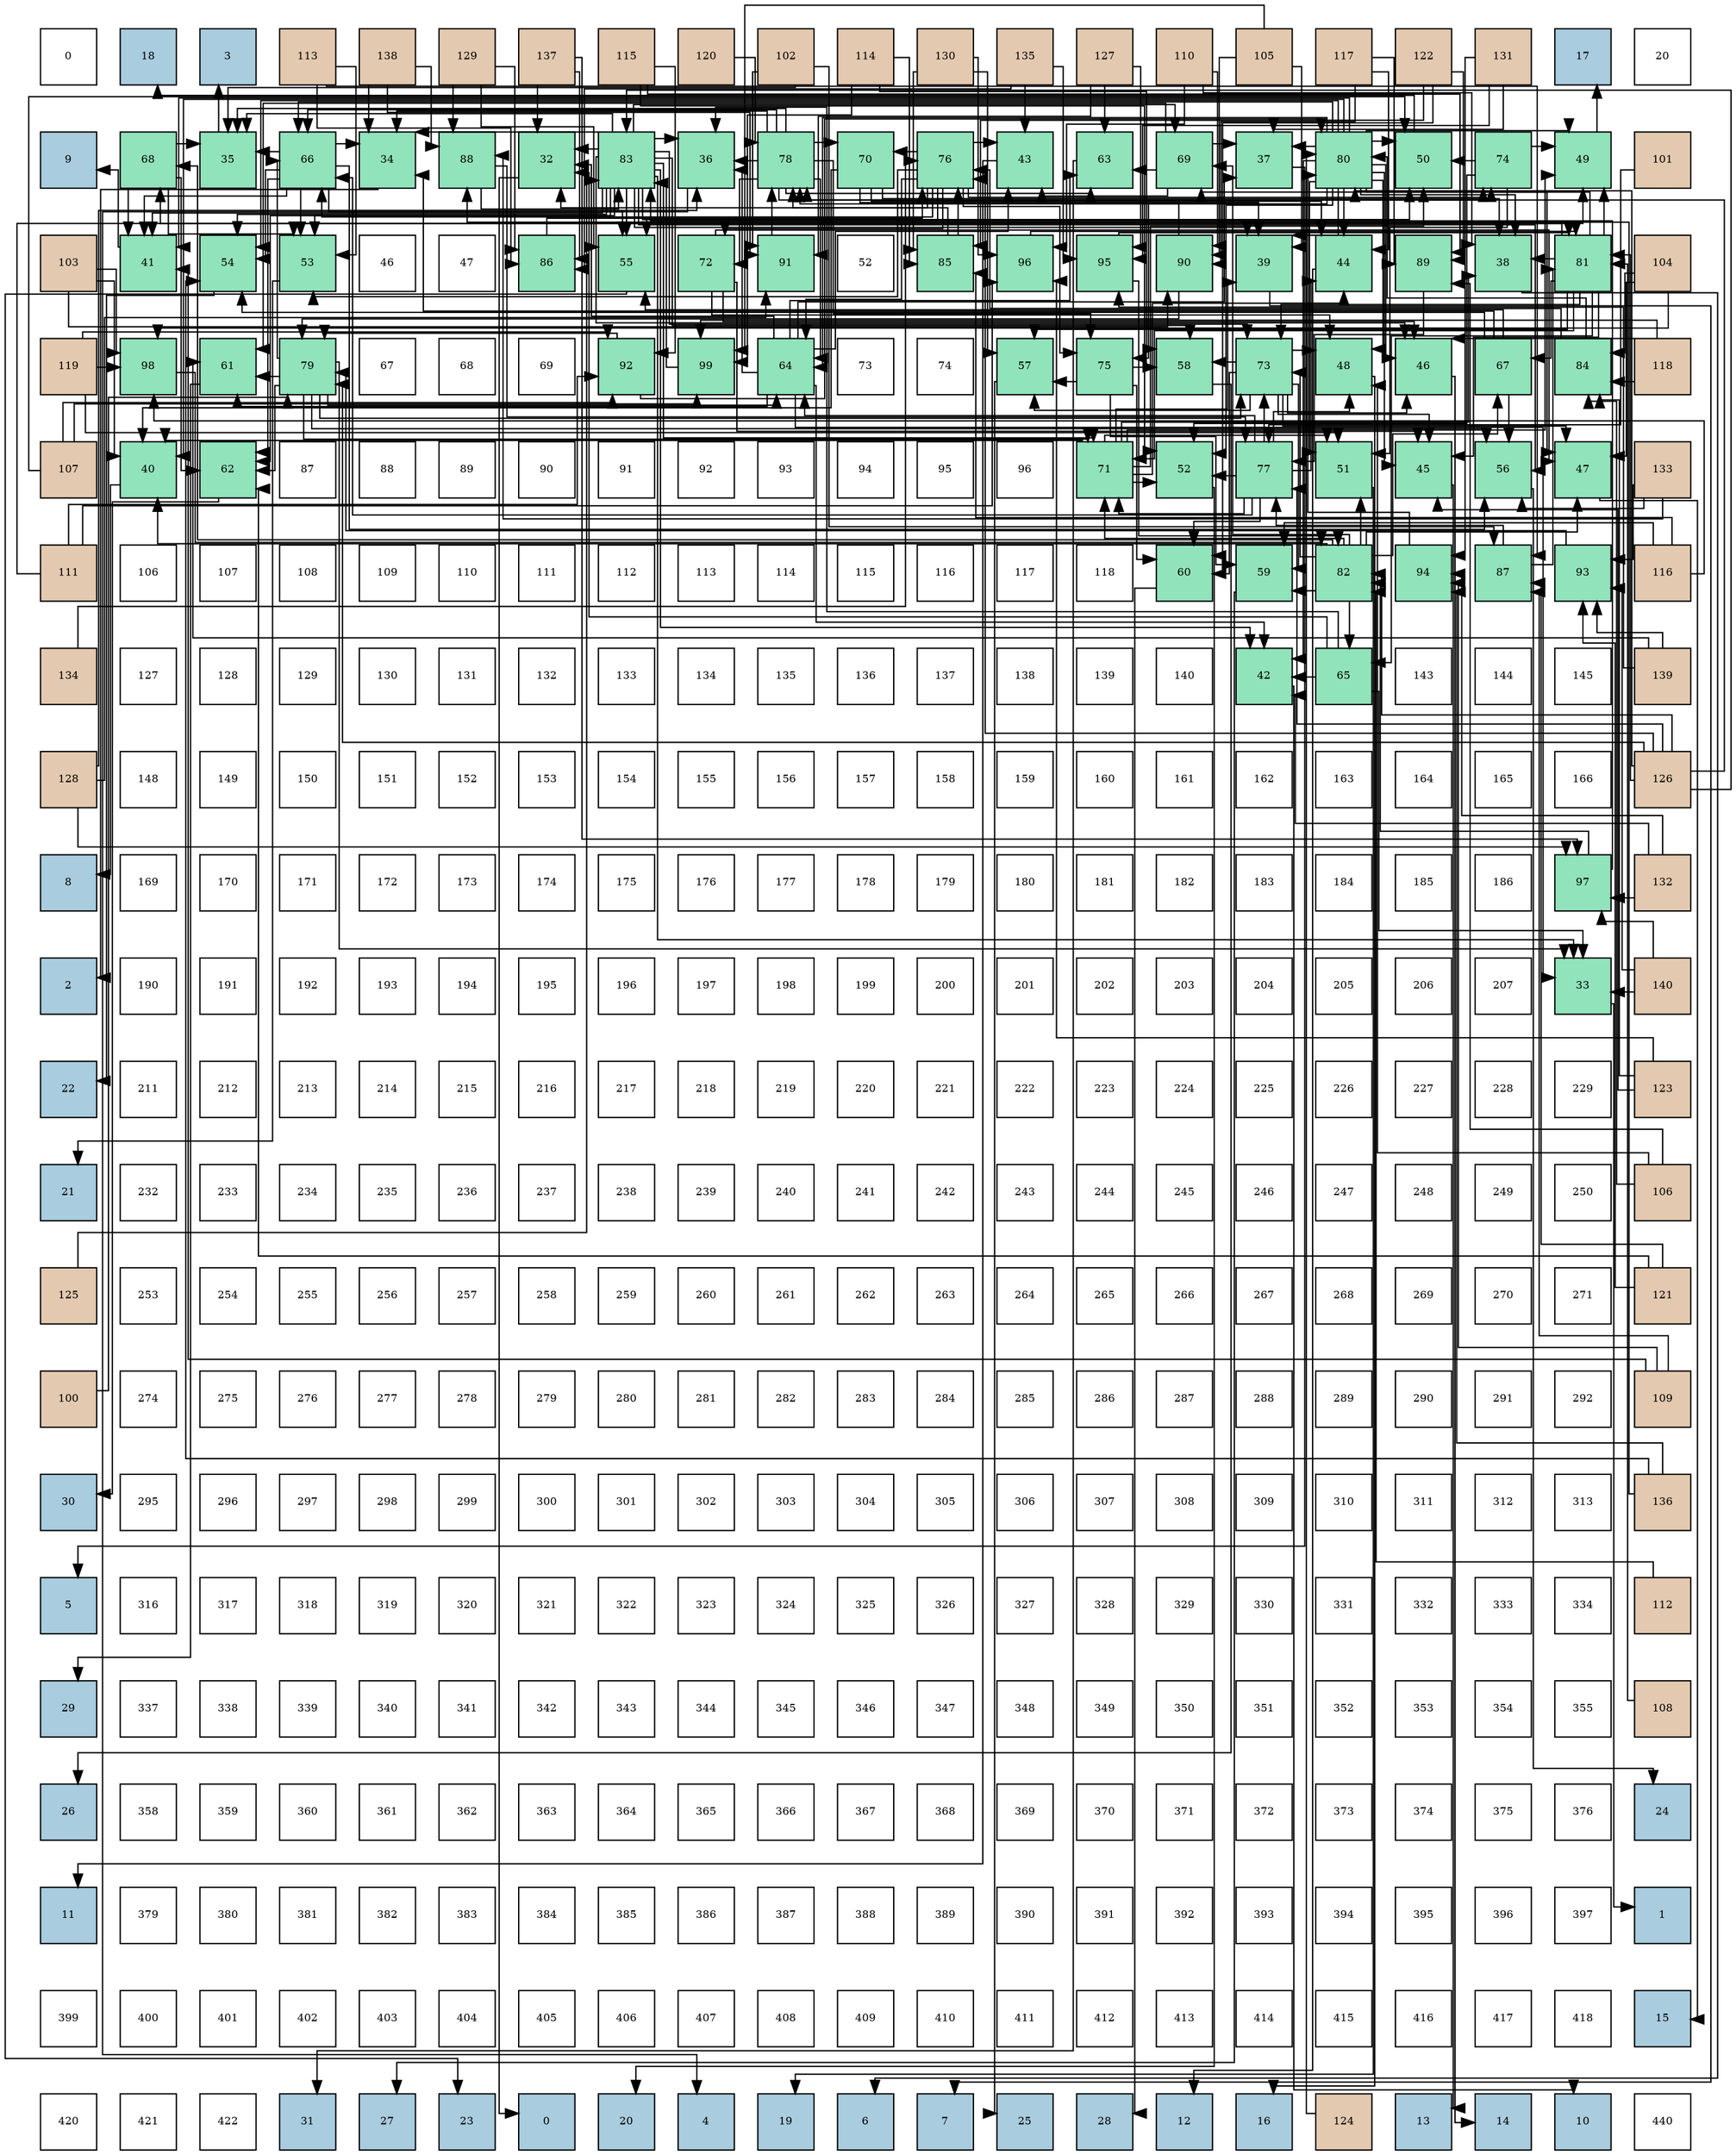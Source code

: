 digraph layout{
 rankdir=TB;
 splines=ortho;
 node [style=filled shape=square fixedsize=true width=0.6];
0[label="0", fontsize=8, fillcolor="#ffffff"];
1[label="18", fontsize=8, fillcolor="#a9ccde"];
2[label="3", fontsize=8, fillcolor="#a9ccde"];
3[label="113", fontsize=8, fillcolor="#e3c9af"];
4[label="138", fontsize=8, fillcolor="#e3c9af"];
5[label="129", fontsize=8, fillcolor="#e3c9af"];
6[label="137", fontsize=8, fillcolor="#e3c9af"];
7[label="115", fontsize=8, fillcolor="#e3c9af"];
8[label="120", fontsize=8, fillcolor="#e3c9af"];
9[label="102", fontsize=8, fillcolor="#e3c9af"];
10[label="114", fontsize=8, fillcolor="#e3c9af"];
11[label="130", fontsize=8, fillcolor="#e3c9af"];
12[label="135", fontsize=8, fillcolor="#e3c9af"];
13[label="127", fontsize=8, fillcolor="#e3c9af"];
14[label="110", fontsize=8, fillcolor="#e3c9af"];
15[label="105", fontsize=8, fillcolor="#e3c9af"];
16[label="117", fontsize=8, fillcolor="#e3c9af"];
17[label="122", fontsize=8, fillcolor="#e3c9af"];
18[label="131", fontsize=8, fillcolor="#e3c9af"];
19[label="17", fontsize=8, fillcolor="#a9ccde"];
20[label="20", fontsize=8, fillcolor="#ffffff"];
21[label="9", fontsize=8, fillcolor="#a9ccde"];
22[label="68", fontsize=8, fillcolor="#91e3bb"];
23[label="35", fontsize=8, fillcolor="#91e3bb"];
24[label="66", fontsize=8, fillcolor="#91e3bb"];
25[label="34", fontsize=8, fillcolor="#91e3bb"];
26[label="88", fontsize=8, fillcolor="#91e3bb"];
27[label="32", fontsize=8, fillcolor="#91e3bb"];
28[label="83", fontsize=8, fillcolor="#91e3bb"];
29[label="36", fontsize=8, fillcolor="#91e3bb"];
30[label="78", fontsize=8, fillcolor="#91e3bb"];
31[label="70", fontsize=8, fillcolor="#91e3bb"];
32[label="76", fontsize=8, fillcolor="#91e3bb"];
33[label="43", fontsize=8, fillcolor="#91e3bb"];
34[label="63", fontsize=8, fillcolor="#91e3bb"];
35[label="69", fontsize=8, fillcolor="#91e3bb"];
36[label="37", fontsize=8, fillcolor="#91e3bb"];
37[label="80", fontsize=8, fillcolor="#91e3bb"];
38[label="50", fontsize=8, fillcolor="#91e3bb"];
39[label="74", fontsize=8, fillcolor="#91e3bb"];
40[label="49", fontsize=8, fillcolor="#91e3bb"];
41[label="101", fontsize=8, fillcolor="#e3c9af"];
42[label="103", fontsize=8, fillcolor="#e3c9af"];
43[label="41", fontsize=8, fillcolor="#91e3bb"];
44[label="54", fontsize=8, fillcolor="#91e3bb"];
45[label="53", fontsize=8, fillcolor="#91e3bb"];
46[label="46", fontsize=8, fillcolor="#ffffff"];
47[label="47", fontsize=8, fillcolor="#ffffff"];
48[label="86", fontsize=8, fillcolor="#91e3bb"];
49[label="55", fontsize=8, fillcolor="#91e3bb"];
50[label="72", fontsize=8, fillcolor="#91e3bb"];
51[label="91", fontsize=8, fillcolor="#91e3bb"];
52[label="52", fontsize=8, fillcolor="#ffffff"];
53[label="85", fontsize=8, fillcolor="#91e3bb"];
54[label="96", fontsize=8, fillcolor="#91e3bb"];
55[label="95", fontsize=8, fillcolor="#91e3bb"];
56[label="90", fontsize=8, fillcolor="#91e3bb"];
57[label="39", fontsize=8, fillcolor="#91e3bb"];
58[label="44", fontsize=8, fillcolor="#91e3bb"];
59[label="89", fontsize=8, fillcolor="#91e3bb"];
60[label="38", fontsize=8, fillcolor="#91e3bb"];
61[label="81", fontsize=8, fillcolor="#91e3bb"];
62[label="104", fontsize=8, fillcolor="#e3c9af"];
63[label="119", fontsize=8, fillcolor="#e3c9af"];
64[label="98", fontsize=8, fillcolor="#91e3bb"];
65[label="61", fontsize=8, fillcolor="#91e3bb"];
66[label="79", fontsize=8, fillcolor="#91e3bb"];
67[label="67", fontsize=8, fillcolor="#ffffff"];
68[label="68", fontsize=8, fillcolor="#ffffff"];
69[label="69", fontsize=8, fillcolor="#ffffff"];
70[label="92", fontsize=8, fillcolor="#91e3bb"];
71[label="99", fontsize=8, fillcolor="#91e3bb"];
72[label="64", fontsize=8, fillcolor="#91e3bb"];
73[label="73", fontsize=8, fillcolor="#ffffff"];
74[label="74", fontsize=8, fillcolor="#ffffff"];
75[label="57", fontsize=8, fillcolor="#91e3bb"];
76[label="75", fontsize=8, fillcolor="#91e3bb"];
77[label="58", fontsize=8, fillcolor="#91e3bb"];
78[label="73", fontsize=8, fillcolor="#91e3bb"];
79[label="48", fontsize=8, fillcolor="#91e3bb"];
80[label="46", fontsize=8, fillcolor="#91e3bb"];
81[label="67", fontsize=8, fillcolor="#91e3bb"];
82[label="84", fontsize=8, fillcolor="#91e3bb"];
83[label="118", fontsize=8, fillcolor="#e3c9af"];
84[label="107", fontsize=8, fillcolor="#e3c9af"];
85[label="40", fontsize=8, fillcolor="#91e3bb"];
86[label="62", fontsize=8, fillcolor="#91e3bb"];
87[label="87", fontsize=8, fillcolor="#ffffff"];
88[label="88", fontsize=8, fillcolor="#ffffff"];
89[label="89", fontsize=8, fillcolor="#ffffff"];
90[label="90", fontsize=8, fillcolor="#ffffff"];
91[label="91", fontsize=8, fillcolor="#ffffff"];
92[label="92", fontsize=8, fillcolor="#ffffff"];
93[label="93", fontsize=8, fillcolor="#ffffff"];
94[label="94", fontsize=8, fillcolor="#ffffff"];
95[label="95", fontsize=8, fillcolor="#ffffff"];
96[label="96", fontsize=8, fillcolor="#ffffff"];
97[label="71", fontsize=8, fillcolor="#91e3bb"];
98[label="52", fontsize=8, fillcolor="#91e3bb"];
99[label="77", fontsize=8, fillcolor="#91e3bb"];
100[label="51", fontsize=8, fillcolor="#91e3bb"];
101[label="45", fontsize=8, fillcolor="#91e3bb"];
102[label="56", fontsize=8, fillcolor="#91e3bb"];
103[label="47", fontsize=8, fillcolor="#91e3bb"];
104[label="133", fontsize=8, fillcolor="#e3c9af"];
105[label="111", fontsize=8, fillcolor="#e3c9af"];
106[label="106", fontsize=8, fillcolor="#ffffff"];
107[label="107", fontsize=8, fillcolor="#ffffff"];
108[label="108", fontsize=8, fillcolor="#ffffff"];
109[label="109", fontsize=8, fillcolor="#ffffff"];
110[label="110", fontsize=8, fillcolor="#ffffff"];
111[label="111", fontsize=8, fillcolor="#ffffff"];
112[label="112", fontsize=8, fillcolor="#ffffff"];
113[label="113", fontsize=8, fillcolor="#ffffff"];
114[label="114", fontsize=8, fillcolor="#ffffff"];
115[label="115", fontsize=8, fillcolor="#ffffff"];
116[label="116", fontsize=8, fillcolor="#ffffff"];
117[label="117", fontsize=8, fillcolor="#ffffff"];
118[label="118", fontsize=8, fillcolor="#ffffff"];
119[label="60", fontsize=8, fillcolor="#91e3bb"];
120[label="59", fontsize=8, fillcolor="#91e3bb"];
121[label="82", fontsize=8, fillcolor="#91e3bb"];
122[label="94", fontsize=8, fillcolor="#91e3bb"];
123[label="87", fontsize=8, fillcolor="#91e3bb"];
124[label="93", fontsize=8, fillcolor="#91e3bb"];
125[label="116", fontsize=8, fillcolor="#e3c9af"];
126[label="134", fontsize=8, fillcolor="#e3c9af"];
127[label="127", fontsize=8, fillcolor="#ffffff"];
128[label="128", fontsize=8, fillcolor="#ffffff"];
129[label="129", fontsize=8, fillcolor="#ffffff"];
130[label="130", fontsize=8, fillcolor="#ffffff"];
131[label="131", fontsize=8, fillcolor="#ffffff"];
132[label="132", fontsize=8, fillcolor="#ffffff"];
133[label="133", fontsize=8, fillcolor="#ffffff"];
134[label="134", fontsize=8, fillcolor="#ffffff"];
135[label="135", fontsize=8, fillcolor="#ffffff"];
136[label="136", fontsize=8, fillcolor="#ffffff"];
137[label="137", fontsize=8, fillcolor="#ffffff"];
138[label="138", fontsize=8, fillcolor="#ffffff"];
139[label="139", fontsize=8, fillcolor="#ffffff"];
140[label="140", fontsize=8, fillcolor="#ffffff"];
141[label="42", fontsize=8, fillcolor="#91e3bb"];
142[label="65", fontsize=8, fillcolor="#91e3bb"];
143[label="143", fontsize=8, fillcolor="#ffffff"];
144[label="144", fontsize=8, fillcolor="#ffffff"];
145[label="145", fontsize=8, fillcolor="#ffffff"];
146[label="139", fontsize=8, fillcolor="#e3c9af"];
147[label="128", fontsize=8, fillcolor="#e3c9af"];
148[label="148", fontsize=8, fillcolor="#ffffff"];
149[label="149", fontsize=8, fillcolor="#ffffff"];
150[label="150", fontsize=8, fillcolor="#ffffff"];
151[label="151", fontsize=8, fillcolor="#ffffff"];
152[label="152", fontsize=8, fillcolor="#ffffff"];
153[label="153", fontsize=8, fillcolor="#ffffff"];
154[label="154", fontsize=8, fillcolor="#ffffff"];
155[label="155", fontsize=8, fillcolor="#ffffff"];
156[label="156", fontsize=8, fillcolor="#ffffff"];
157[label="157", fontsize=8, fillcolor="#ffffff"];
158[label="158", fontsize=8, fillcolor="#ffffff"];
159[label="159", fontsize=8, fillcolor="#ffffff"];
160[label="160", fontsize=8, fillcolor="#ffffff"];
161[label="161", fontsize=8, fillcolor="#ffffff"];
162[label="162", fontsize=8, fillcolor="#ffffff"];
163[label="163", fontsize=8, fillcolor="#ffffff"];
164[label="164", fontsize=8, fillcolor="#ffffff"];
165[label="165", fontsize=8, fillcolor="#ffffff"];
166[label="166", fontsize=8, fillcolor="#ffffff"];
167[label="126", fontsize=8, fillcolor="#e3c9af"];
168[label="8", fontsize=8, fillcolor="#a9ccde"];
169[label="169", fontsize=8, fillcolor="#ffffff"];
170[label="170", fontsize=8, fillcolor="#ffffff"];
171[label="171", fontsize=8, fillcolor="#ffffff"];
172[label="172", fontsize=8, fillcolor="#ffffff"];
173[label="173", fontsize=8, fillcolor="#ffffff"];
174[label="174", fontsize=8, fillcolor="#ffffff"];
175[label="175", fontsize=8, fillcolor="#ffffff"];
176[label="176", fontsize=8, fillcolor="#ffffff"];
177[label="177", fontsize=8, fillcolor="#ffffff"];
178[label="178", fontsize=8, fillcolor="#ffffff"];
179[label="179", fontsize=8, fillcolor="#ffffff"];
180[label="180", fontsize=8, fillcolor="#ffffff"];
181[label="181", fontsize=8, fillcolor="#ffffff"];
182[label="182", fontsize=8, fillcolor="#ffffff"];
183[label="183", fontsize=8, fillcolor="#ffffff"];
184[label="184", fontsize=8, fillcolor="#ffffff"];
185[label="185", fontsize=8, fillcolor="#ffffff"];
186[label="186", fontsize=8, fillcolor="#ffffff"];
187[label="97", fontsize=8, fillcolor="#91e3bb"];
188[label="132", fontsize=8, fillcolor="#e3c9af"];
189[label="2", fontsize=8, fillcolor="#a9ccde"];
190[label="190", fontsize=8, fillcolor="#ffffff"];
191[label="191", fontsize=8, fillcolor="#ffffff"];
192[label="192", fontsize=8, fillcolor="#ffffff"];
193[label="193", fontsize=8, fillcolor="#ffffff"];
194[label="194", fontsize=8, fillcolor="#ffffff"];
195[label="195", fontsize=8, fillcolor="#ffffff"];
196[label="196", fontsize=8, fillcolor="#ffffff"];
197[label="197", fontsize=8, fillcolor="#ffffff"];
198[label="198", fontsize=8, fillcolor="#ffffff"];
199[label="199", fontsize=8, fillcolor="#ffffff"];
200[label="200", fontsize=8, fillcolor="#ffffff"];
201[label="201", fontsize=8, fillcolor="#ffffff"];
202[label="202", fontsize=8, fillcolor="#ffffff"];
203[label="203", fontsize=8, fillcolor="#ffffff"];
204[label="204", fontsize=8, fillcolor="#ffffff"];
205[label="205", fontsize=8, fillcolor="#ffffff"];
206[label="206", fontsize=8, fillcolor="#ffffff"];
207[label="207", fontsize=8, fillcolor="#ffffff"];
208[label="33", fontsize=8, fillcolor="#91e3bb"];
209[label="140", fontsize=8, fillcolor="#e3c9af"];
210[label="22", fontsize=8, fillcolor="#a9ccde"];
211[label="211", fontsize=8, fillcolor="#ffffff"];
212[label="212", fontsize=8, fillcolor="#ffffff"];
213[label="213", fontsize=8, fillcolor="#ffffff"];
214[label="214", fontsize=8, fillcolor="#ffffff"];
215[label="215", fontsize=8, fillcolor="#ffffff"];
216[label="216", fontsize=8, fillcolor="#ffffff"];
217[label="217", fontsize=8, fillcolor="#ffffff"];
218[label="218", fontsize=8, fillcolor="#ffffff"];
219[label="219", fontsize=8, fillcolor="#ffffff"];
220[label="220", fontsize=8, fillcolor="#ffffff"];
221[label="221", fontsize=8, fillcolor="#ffffff"];
222[label="222", fontsize=8, fillcolor="#ffffff"];
223[label="223", fontsize=8, fillcolor="#ffffff"];
224[label="224", fontsize=8, fillcolor="#ffffff"];
225[label="225", fontsize=8, fillcolor="#ffffff"];
226[label="226", fontsize=8, fillcolor="#ffffff"];
227[label="227", fontsize=8, fillcolor="#ffffff"];
228[label="228", fontsize=8, fillcolor="#ffffff"];
229[label="229", fontsize=8, fillcolor="#ffffff"];
230[label="123", fontsize=8, fillcolor="#e3c9af"];
231[label="21", fontsize=8, fillcolor="#a9ccde"];
232[label="232", fontsize=8, fillcolor="#ffffff"];
233[label="233", fontsize=8, fillcolor="#ffffff"];
234[label="234", fontsize=8, fillcolor="#ffffff"];
235[label="235", fontsize=8, fillcolor="#ffffff"];
236[label="236", fontsize=8, fillcolor="#ffffff"];
237[label="237", fontsize=8, fillcolor="#ffffff"];
238[label="238", fontsize=8, fillcolor="#ffffff"];
239[label="239", fontsize=8, fillcolor="#ffffff"];
240[label="240", fontsize=8, fillcolor="#ffffff"];
241[label="241", fontsize=8, fillcolor="#ffffff"];
242[label="242", fontsize=8, fillcolor="#ffffff"];
243[label="243", fontsize=8, fillcolor="#ffffff"];
244[label="244", fontsize=8, fillcolor="#ffffff"];
245[label="245", fontsize=8, fillcolor="#ffffff"];
246[label="246", fontsize=8, fillcolor="#ffffff"];
247[label="247", fontsize=8, fillcolor="#ffffff"];
248[label="248", fontsize=8, fillcolor="#ffffff"];
249[label="249", fontsize=8, fillcolor="#ffffff"];
250[label="250", fontsize=8, fillcolor="#ffffff"];
251[label="106", fontsize=8, fillcolor="#e3c9af"];
252[label="125", fontsize=8, fillcolor="#e3c9af"];
253[label="253", fontsize=8, fillcolor="#ffffff"];
254[label="254", fontsize=8, fillcolor="#ffffff"];
255[label="255", fontsize=8, fillcolor="#ffffff"];
256[label="256", fontsize=8, fillcolor="#ffffff"];
257[label="257", fontsize=8, fillcolor="#ffffff"];
258[label="258", fontsize=8, fillcolor="#ffffff"];
259[label="259", fontsize=8, fillcolor="#ffffff"];
260[label="260", fontsize=8, fillcolor="#ffffff"];
261[label="261", fontsize=8, fillcolor="#ffffff"];
262[label="262", fontsize=8, fillcolor="#ffffff"];
263[label="263", fontsize=8, fillcolor="#ffffff"];
264[label="264", fontsize=8, fillcolor="#ffffff"];
265[label="265", fontsize=8, fillcolor="#ffffff"];
266[label="266", fontsize=8, fillcolor="#ffffff"];
267[label="267", fontsize=8, fillcolor="#ffffff"];
268[label="268", fontsize=8, fillcolor="#ffffff"];
269[label="269", fontsize=8, fillcolor="#ffffff"];
270[label="270", fontsize=8, fillcolor="#ffffff"];
271[label="271", fontsize=8, fillcolor="#ffffff"];
272[label="121", fontsize=8, fillcolor="#e3c9af"];
273[label="100", fontsize=8, fillcolor="#e3c9af"];
274[label="274", fontsize=8, fillcolor="#ffffff"];
275[label="275", fontsize=8, fillcolor="#ffffff"];
276[label="276", fontsize=8, fillcolor="#ffffff"];
277[label="277", fontsize=8, fillcolor="#ffffff"];
278[label="278", fontsize=8, fillcolor="#ffffff"];
279[label="279", fontsize=8, fillcolor="#ffffff"];
280[label="280", fontsize=8, fillcolor="#ffffff"];
281[label="281", fontsize=8, fillcolor="#ffffff"];
282[label="282", fontsize=8, fillcolor="#ffffff"];
283[label="283", fontsize=8, fillcolor="#ffffff"];
284[label="284", fontsize=8, fillcolor="#ffffff"];
285[label="285", fontsize=8, fillcolor="#ffffff"];
286[label="286", fontsize=8, fillcolor="#ffffff"];
287[label="287", fontsize=8, fillcolor="#ffffff"];
288[label="288", fontsize=8, fillcolor="#ffffff"];
289[label="289", fontsize=8, fillcolor="#ffffff"];
290[label="290", fontsize=8, fillcolor="#ffffff"];
291[label="291", fontsize=8, fillcolor="#ffffff"];
292[label="292", fontsize=8, fillcolor="#ffffff"];
293[label="109", fontsize=8, fillcolor="#e3c9af"];
294[label="30", fontsize=8, fillcolor="#a9ccde"];
295[label="295", fontsize=8, fillcolor="#ffffff"];
296[label="296", fontsize=8, fillcolor="#ffffff"];
297[label="297", fontsize=8, fillcolor="#ffffff"];
298[label="298", fontsize=8, fillcolor="#ffffff"];
299[label="299", fontsize=8, fillcolor="#ffffff"];
300[label="300", fontsize=8, fillcolor="#ffffff"];
301[label="301", fontsize=8, fillcolor="#ffffff"];
302[label="302", fontsize=8, fillcolor="#ffffff"];
303[label="303", fontsize=8, fillcolor="#ffffff"];
304[label="304", fontsize=8, fillcolor="#ffffff"];
305[label="305", fontsize=8, fillcolor="#ffffff"];
306[label="306", fontsize=8, fillcolor="#ffffff"];
307[label="307", fontsize=8, fillcolor="#ffffff"];
308[label="308", fontsize=8, fillcolor="#ffffff"];
309[label="309", fontsize=8, fillcolor="#ffffff"];
310[label="310", fontsize=8, fillcolor="#ffffff"];
311[label="311", fontsize=8, fillcolor="#ffffff"];
312[label="312", fontsize=8, fillcolor="#ffffff"];
313[label="313", fontsize=8, fillcolor="#ffffff"];
314[label="136", fontsize=8, fillcolor="#e3c9af"];
315[label="5", fontsize=8, fillcolor="#a9ccde"];
316[label="316", fontsize=8, fillcolor="#ffffff"];
317[label="317", fontsize=8, fillcolor="#ffffff"];
318[label="318", fontsize=8, fillcolor="#ffffff"];
319[label="319", fontsize=8, fillcolor="#ffffff"];
320[label="320", fontsize=8, fillcolor="#ffffff"];
321[label="321", fontsize=8, fillcolor="#ffffff"];
322[label="322", fontsize=8, fillcolor="#ffffff"];
323[label="323", fontsize=8, fillcolor="#ffffff"];
324[label="324", fontsize=8, fillcolor="#ffffff"];
325[label="325", fontsize=8, fillcolor="#ffffff"];
326[label="326", fontsize=8, fillcolor="#ffffff"];
327[label="327", fontsize=8, fillcolor="#ffffff"];
328[label="328", fontsize=8, fillcolor="#ffffff"];
329[label="329", fontsize=8, fillcolor="#ffffff"];
330[label="330", fontsize=8, fillcolor="#ffffff"];
331[label="331", fontsize=8, fillcolor="#ffffff"];
332[label="332", fontsize=8, fillcolor="#ffffff"];
333[label="333", fontsize=8, fillcolor="#ffffff"];
334[label="334", fontsize=8, fillcolor="#ffffff"];
335[label="112", fontsize=8, fillcolor="#e3c9af"];
336[label="29", fontsize=8, fillcolor="#a9ccde"];
337[label="337", fontsize=8, fillcolor="#ffffff"];
338[label="338", fontsize=8, fillcolor="#ffffff"];
339[label="339", fontsize=8, fillcolor="#ffffff"];
340[label="340", fontsize=8, fillcolor="#ffffff"];
341[label="341", fontsize=8, fillcolor="#ffffff"];
342[label="342", fontsize=8, fillcolor="#ffffff"];
343[label="343", fontsize=8, fillcolor="#ffffff"];
344[label="344", fontsize=8, fillcolor="#ffffff"];
345[label="345", fontsize=8, fillcolor="#ffffff"];
346[label="346", fontsize=8, fillcolor="#ffffff"];
347[label="347", fontsize=8, fillcolor="#ffffff"];
348[label="348", fontsize=8, fillcolor="#ffffff"];
349[label="349", fontsize=8, fillcolor="#ffffff"];
350[label="350", fontsize=8, fillcolor="#ffffff"];
351[label="351", fontsize=8, fillcolor="#ffffff"];
352[label="352", fontsize=8, fillcolor="#ffffff"];
353[label="353", fontsize=8, fillcolor="#ffffff"];
354[label="354", fontsize=8, fillcolor="#ffffff"];
355[label="355", fontsize=8, fillcolor="#ffffff"];
356[label="108", fontsize=8, fillcolor="#e3c9af"];
357[label="26", fontsize=8, fillcolor="#a9ccde"];
358[label="358", fontsize=8, fillcolor="#ffffff"];
359[label="359", fontsize=8, fillcolor="#ffffff"];
360[label="360", fontsize=8, fillcolor="#ffffff"];
361[label="361", fontsize=8, fillcolor="#ffffff"];
362[label="362", fontsize=8, fillcolor="#ffffff"];
363[label="363", fontsize=8, fillcolor="#ffffff"];
364[label="364", fontsize=8, fillcolor="#ffffff"];
365[label="365", fontsize=8, fillcolor="#ffffff"];
366[label="366", fontsize=8, fillcolor="#ffffff"];
367[label="367", fontsize=8, fillcolor="#ffffff"];
368[label="368", fontsize=8, fillcolor="#ffffff"];
369[label="369", fontsize=8, fillcolor="#ffffff"];
370[label="370", fontsize=8, fillcolor="#ffffff"];
371[label="371", fontsize=8, fillcolor="#ffffff"];
372[label="372", fontsize=8, fillcolor="#ffffff"];
373[label="373", fontsize=8, fillcolor="#ffffff"];
374[label="374", fontsize=8, fillcolor="#ffffff"];
375[label="375", fontsize=8, fillcolor="#ffffff"];
376[label="376", fontsize=8, fillcolor="#ffffff"];
377[label="24", fontsize=8, fillcolor="#a9ccde"];
378[label="11", fontsize=8, fillcolor="#a9ccde"];
379[label="379", fontsize=8, fillcolor="#ffffff"];
380[label="380", fontsize=8, fillcolor="#ffffff"];
381[label="381", fontsize=8, fillcolor="#ffffff"];
382[label="382", fontsize=8, fillcolor="#ffffff"];
383[label="383", fontsize=8, fillcolor="#ffffff"];
384[label="384", fontsize=8, fillcolor="#ffffff"];
385[label="385", fontsize=8, fillcolor="#ffffff"];
386[label="386", fontsize=8, fillcolor="#ffffff"];
387[label="387", fontsize=8, fillcolor="#ffffff"];
388[label="388", fontsize=8, fillcolor="#ffffff"];
389[label="389", fontsize=8, fillcolor="#ffffff"];
390[label="390", fontsize=8, fillcolor="#ffffff"];
391[label="391", fontsize=8, fillcolor="#ffffff"];
392[label="392", fontsize=8, fillcolor="#ffffff"];
393[label="393", fontsize=8, fillcolor="#ffffff"];
394[label="394", fontsize=8, fillcolor="#ffffff"];
395[label="395", fontsize=8, fillcolor="#ffffff"];
396[label="396", fontsize=8, fillcolor="#ffffff"];
397[label="397", fontsize=8, fillcolor="#ffffff"];
398[label="1", fontsize=8, fillcolor="#a9ccde"];
399[label="399", fontsize=8, fillcolor="#ffffff"];
400[label="400", fontsize=8, fillcolor="#ffffff"];
401[label="401", fontsize=8, fillcolor="#ffffff"];
402[label="402", fontsize=8, fillcolor="#ffffff"];
403[label="403", fontsize=8, fillcolor="#ffffff"];
404[label="404", fontsize=8, fillcolor="#ffffff"];
405[label="405", fontsize=8, fillcolor="#ffffff"];
406[label="406", fontsize=8, fillcolor="#ffffff"];
407[label="407", fontsize=8, fillcolor="#ffffff"];
408[label="408", fontsize=8, fillcolor="#ffffff"];
409[label="409", fontsize=8, fillcolor="#ffffff"];
410[label="410", fontsize=8, fillcolor="#ffffff"];
411[label="411", fontsize=8, fillcolor="#ffffff"];
412[label="412", fontsize=8, fillcolor="#ffffff"];
413[label="413", fontsize=8, fillcolor="#ffffff"];
414[label="414", fontsize=8, fillcolor="#ffffff"];
415[label="415", fontsize=8, fillcolor="#ffffff"];
416[label="416", fontsize=8, fillcolor="#ffffff"];
417[label="417", fontsize=8, fillcolor="#ffffff"];
418[label="418", fontsize=8, fillcolor="#ffffff"];
419[label="15", fontsize=8, fillcolor="#a9ccde"];
420[label="420", fontsize=8, fillcolor="#ffffff"];
421[label="421", fontsize=8, fillcolor="#ffffff"];
422[label="422", fontsize=8, fillcolor="#ffffff"];
423[label="31", fontsize=8, fillcolor="#a9ccde"];
424[label="27", fontsize=8, fillcolor="#a9ccde"];
425[label="23", fontsize=8, fillcolor="#a9ccde"];
426[label="0", fontsize=8, fillcolor="#a9ccde"];
427[label="20", fontsize=8, fillcolor="#a9ccde"];
428[label="4", fontsize=8, fillcolor="#a9ccde"];
429[label="19", fontsize=8, fillcolor="#a9ccde"];
430[label="6", fontsize=8, fillcolor="#a9ccde"];
431[label="7", fontsize=8, fillcolor="#a9ccde"];
432[label="25", fontsize=8, fillcolor="#a9ccde"];
433[label="28", fontsize=8, fillcolor="#a9ccde"];
434[label="12", fontsize=8, fillcolor="#a9ccde"];
435[label="16", fontsize=8, fillcolor="#a9ccde"];
436[label="124", fontsize=8, fillcolor="#e3c9af"];
437[label="13", fontsize=8, fillcolor="#a9ccde"];
438[label="14", fontsize=8, fillcolor="#a9ccde"];
439[label="10", fontsize=8, fillcolor="#a9ccde"];
440[label="440", fontsize=8, fillcolor="#ffffff"];
edge [constraint=false, style=vis];27 -> 426;
208 -> 398;
25 -> 189;
23 -> 2;
29 -> 428;
36 -> 315;
60 -> 430;
57 -> 431;
85 -> 168;
43 -> 21;
141 -> 439;
33 -> 378;
58 -> 434;
101 -> 437;
80 -> 438;
103 -> 419;
79 -> 435;
40 -> 19;
38 -> 1;
100 -> 429;
98 -> 427;
45 -> 231;
44 -> 210;
49 -> 425;
102 -> 377;
75 -> 432;
77 -> 357;
120 -> 424;
119 -> 433;
65 -> 336;
86 -> 294;
34 -> 423;
72 -> 27;
72 -> 208;
72 -> 29;
72 -> 36;
72 -> 141;
72 -> 33;
72 -> 65;
72 -> 34;
142 -> 27;
142 -> 208;
142 -> 29;
142 -> 141;
24 -> 25;
24 -> 23;
24 -> 43;
24 -> 45;
24 -> 44;
24 -> 49;
24 -> 102;
24 -> 86;
81 -> 25;
81 -> 44;
81 -> 49;
81 -> 102;
22 -> 23;
22 -> 43;
22 -> 45;
22 -> 86;
35 -> 36;
35 -> 33;
35 -> 65;
35 -> 34;
31 -> 60;
31 -> 57;
31 -> 85;
31 -> 58;
97 -> 60;
97 -> 57;
97 -> 85;
97 -> 58;
97 -> 40;
97 -> 38;
97 -> 100;
97 -> 98;
50 -> 101;
50 -> 80;
50 -> 103;
50 -> 79;
78 -> 101;
78 -> 80;
78 -> 103;
78 -> 79;
78 -> 75;
78 -> 77;
78 -> 120;
78 -> 119;
39 -> 40;
39 -> 38;
39 -> 100;
39 -> 98;
76 -> 75;
76 -> 77;
76 -> 120;
76 -> 119;
32 -> 27;
32 -> 33;
32 -> 45;
32 -> 49;
32 -> 72;
32 -> 24;
32 -> 31;
32 -> 50;
32 -> 39;
32 -> 76;
99 -> 58;
99 -> 79;
99 -> 98;
99 -> 119;
99 -> 72;
99 -> 24;
99 -> 97;
99 -> 78;
30 -> 25;
30 -> 23;
30 -> 29;
30 -> 34;
30 -> 72;
30 -> 24;
30 -> 31;
30 -> 50;
30 -> 39;
30 -> 76;
66 -> 208;
66 -> 102;
66 -> 65;
66 -> 86;
66 -> 72;
66 -> 24;
66 -> 97;
66 -> 78;
37 -> 36;
37 -> 60;
37 -> 57;
37 -> 85;
37 -> 43;
37 -> 141;
37 -> 58;
37 -> 101;
37 -> 80;
37 -> 103;
37 -> 79;
37 -> 40;
37 -> 38;
37 -> 100;
37 -> 98;
37 -> 44;
37 -> 72;
37 -> 24;
37 -> 76;
61 -> 60;
61 -> 101;
61 -> 40;
61 -> 75;
61 -> 142;
61 -> 81;
61 -> 22;
61 -> 35;
61 -> 97;
61 -> 78;
121 -> 85;
121 -> 103;
121 -> 100;
121 -> 120;
121 -> 142;
121 -> 81;
121 -> 22;
121 -> 35;
121 -> 97;
121 -> 78;
28 -> 27;
28 -> 208;
28 -> 25;
28 -> 23;
28 -> 29;
28 -> 57;
28 -> 43;
28 -> 141;
28 -> 80;
28 -> 38;
28 -> 45;
28 -> 44;
28 -> 49;
28 -> 102;
28 -> 77;
28 -> 86;
28 -> 35;
28 -> 97;
28 -> 78;
82 -> 32;
82 -> 37;
53 -> 32;
53 -> 30;
48 -> 32;
123 -> 99;
123 -> 61;
26 -> 99;
26 -> 28;
59 -> 99;
56 -> 30;
56 -> 66;
51 -> 30;
70 -> 66;
70 -> 37;
124 -> 66;
122 -> 37;
55 -> 61;
55 -> 121;
54 -> 61;
187 -> 121;
187 -> 28;
64 -> 121;
71 -> 28;
273 -> 66;
41 -> 99;
9 -> 23;
9 -> 123;
9 -> 51;
42 -> 85;
42 -> 56;
42 -> 64;
62 -> 103;
62 -> 82;
62 -> 64;
15 -> 57;
15 -> 56;
15 -> 71;
251 -> 79;
251 -> 82;
251 -> 59;
84 -> 38;
84 -> 70;
84 -> 71;
356 -> 61;
293 -> 43;
293 -> 123;
293 -> 122;
14 -> 60;
14 -> 56;
14 -> 54;
105 -> 40;
105 -> 70;
105 -> 54;
335 -> 121;
3 -> 45;
3 -> 48;
3 -> 123;
10 -> 77;
10 -> 53;
10 -> 71;
7 -> 98;
7 -> 59;
7 -> 70;
125 -> 120;
125 -> 53;
125 -> 64;
16 -> 58;
16 -> 59;
16 -> 56;
83 -> 80;
83 -> 82;
83 -> 71;
63 -> 100;
63 -> 70;
63 -> 64;
8 -> 30;
272 -> 86;
272 -> 123;
272 -> 124;
17 -> 119;
17 -> 53;
17 -> 59;
230 -> 101;
230 -> 82;
230 -> 54;
436 -> 37;
252 -> 28;
167 -> 32;
167 -> 99;
167 -> 30;
167 -> 66;
167 -> 37;
167 -> 61;
167 -> 121;
167 -> 28;
13 -> 34;
13 -> 51;
13 -> 55;
147 -> 29;
147 -> 51;
147 -> 187;
5 -> 49;
5 -> 48;
5 -> 26;
11 -> 75;
11 -> 53;
11 -> 54;
18 -> 36;
18 -> 122;
18 -> 55;
188 -> 141;
188 -> 122;
188 -> 187;
104 -> 102;
104 -> 26;
104 -> 124;
126 -> 32;
12 -> 33;
12 -> 48;
12 -> 55;
314 -> 44;
314 -> 26;
314 -> 122;
6 -> 27;
6 -> 48;
6 -> 187;
4 -> 25;
4 -> 26;
4 -> 51;
146 -> 65;
146 -> 124;
146 -> 55;
209 -> 208;
209 -> 124;
209 -> 187;
edge [constraint=true, style=invis];
0 -> 21 -> 42 -> 63 -> 84 -> 105 -> 126 -> 147 -> 168 -> 189 -> 210 -> 231 -> 252 -> 273 -> 294 -> 315 -> 336 -> 357 -> 378 -> 399 -> 420;
1 -> 22 -> 43 -> 64 -> 85 -> 106 -> 127 -> 148 -> 169 -> 190 -> 211 -> 232 -> 253 -> 274 -> 295 -> 316 -> 337 -> 358 -> 379 -> 400 -> 421;
2 -> 23 -> 44 -> 65 -> 86 -> 107 -> 128 -> 149 -> 170 -> 191 -> 212 -> 233 -> 254 -> 275 -> 296 -> 317 -> 338 -> 359 -> 380 -> 401 -> 422;
3 -> 24 -> 45 -> 66 -> 87 -> 108 -> 129 -> 150 -> 171 -> 192 -> 213 -> 234 -> 255 -> 276 -> 297 -> 318 -> 339 -> 360 -> 381 -> 402 -> 423;
4 -> 25 -> 46 -> 67 -> 88 -> 109 -> 130 -> 151 -> 172 -> 193 -> 214 -> 235 -> 256 -> 277 -> 298 -> 319 -> 340 -> 361 -> 382 -> 403 -> 424;
5 -> 26 -> 47 -> 68 -> 89 -> 110 -> 131 -> 152 -> 173 -> 194 -> 215 -> 236 -> 257 -> 278 -> 299 -> 320 -> 341 -> 362 -> 383 -> 404 -> 425;
6 -> 27 -> 48 -> 69 -> 90 -> 111 -> 132 -> 153 -> 174 -> 195 -> 216 -> 237 -> 258 -> 279 -> 300 -> 321 -> 342 -> 363 -> 384 -> 405 -> 426;
7 -> 28 -> 49 -> 70 -> 91 -> 112 -> 133 -> 154 -> 175 -> 196 -> 217 -> 238 -> 259 -> 280 -> 301 -> 322 -> 343 -> 364 -> 385 -> 406 -> 427;
8 -> 29 -> 50 -> 71 -> 92 -> 113 -> 134 -> 155 -> 176 -> 197 -> 218 -> 239 -> 260 -> 281 -> 302 -> 323 -> 344 -> 365 -> 386 -> 407 -> 428;
9 -> 30 -> 51 -> 72 -> 93 -> 114 -> 135 -> 156 -> 177 -> 198 -> 219 -> 240 -> 261 -> 282 -> 303 -> 324 -> 345 -> 366 -> 387 -> 408 -> 429;
10 -> 31 -> 52 -> 73 -> 94 -> 115 -> 136 -> 157 -> 178 -> 199 -> 220 -> 241 -> 262 -> 283 -> 304 -> 325 -> 346 -> 367 -> 388 -> 409 -> 430;
11 -> 32 -> 53 -> 74 -> 95 -> 116 -> 137 -> 158 -> 179 -> 200 -> 221 -> 242 -> 263 -> 284 -> 305 -> 326 -> 347 -> 368 -> 389 -> 410 -> 431;
12 -> 33 -> 54 -> 75 -> 96 -> 117 -> 138 -> 159 -> 180 -> 201 -> 222 -> 243 -> 264 -> 285 -> 306 -> 327 -> 348 -> 369 -> 390 -> 411 -> 432;
13 -> 34 -> 55 -> 76 -> 97 -> 118 -> 139 -> 160 -> 181 -> 202 -> 223 -> 244 -> 265 -> 286 -> 307 -> 328 -> 349 -> 370 -> 391 -> 412 -> 433;
14 -> 35 -> 56 -> 77 -> 98 -> 119 -> 140 -> 161 -> 182 -> 203 -> 224 -> 245 -> 266 -> 287 -> 308 -> 329 -> 350 -> 371 -> 392 -> 413 -> 434;
15 -> 36 -> 57 -> 78 -> 99 -> 120 -> 141 -> 162 -> 183 -> 204 -> 225 -> 246 -> 267 -> 288 -> 309 -> 330 -> 351 -> 372 -> 393 -> 414 -> 435;
16 -> 37 -> 58 -> 79 -> 100 -> 121 -> 142 -> 163 -> 184 -> 205 -> 226 -> 247 -> 268 -> 289 -> 310 -> 331 -> 352 -> 373 -> 394 -> 415 -> 436;
17 -> 38 -> 59 -> 80 -> 101 -> 122 -> 143 -> 164 -> 185 -> 206 -> 227 -> 248 -> 269 -> 290 -> 311 -> 332 -> 353 -> 374 -> 395 -> 416 -> 437;
18 -> 39 -> 60 -> 81 -> 102 -> 123 -> 144 -> 165 -> 186 -> 207 -> 228 -> 249 -> 270 -> 291 -> 312 -> 333 -> 354 -> 375 -> 396 -> 417 -> 438;
19 -> 40 -> 61 -> 82 -> 103 -> 124 -> 145 -> 166 -> 187 -> 208 -> 229 -> 250 -> 271 -> 292 -> 313 -> 334 -> 355 -> 376 -> 397 -> 418 -> 439;
20 -> 41 -> 62 -> 83 -> 104 -> 125 -> 146 -> 167 -> 188 -> 209 -> 230 -> 251 -> 272 -> 293 -> 314 -> 335 -> 356 -> 377 -> 398 -> 419 -> 440;
rank = same {0 -> 1 -> 2 -> 3 -> 4 -> 5 -> 6 -> 7 -> 8 -> 9 -> 10 -> 11 -> 12 -> 13 -> 14 -> 15 -> 16 -> 17 -> 18 -> 19 -> 20};
rank = same {21 -> 22 -> 23 -> 24 -> 25 -> 26 -> 27 -> 28 -> 29 -> 30 -> 31 -> 32 -> 33 -> 34 -> 35 -> 36 -> 37 -> 38 -> 39 -> 40 -> 41};
rank = same {42 -> 43 -> 44 -> 45 -> 46 -> 47 -> 48 -> 49 -> 50 -> 51 -> 52 -> 53 -> 54 -> 55 -> 56 -> 57 -> 58 -> 59 -> 60 -> 61 -> 62};
rank = same {63 -> 64 -> 65 -> 66 -> 67 -> 68 -> 69 -> 70 -> 71 -> 72 -> 73 -> 74 -> 75 -> 76 -> 77 -> 78 -> 79 -> 80 -> 81 -> 82 -> 83};
rank = same {84 -> 85 -> 86 -> 87 -> 88 -> 89 -> 90 -> 91 -> 92 -> 93 -> 94 -> 95 -> 96 -> 97 -> 98 -> 99 -> 100 -> 101 -> 102 -> 103 -> 104};
rank = same {105 -> 106 -> 107 -> 108 -> 109 -> 110 -> 111 -> 112 -> 113 -> 114 -> 115 -> 116 -> 117 -> 118 -> 119 -> 120 -> 121 -> 122 -> 123 -> 124 -> 125};
rank = same {126 -> 127 -> 128 -> 129 -> 130 -> 131 -> 132 -> 133 -> 134 -> 135 -> 136 -> 137 -> 138 -> 139 -> 140 -> 141 -> 142 -> 143 -> 144 -> 145 -> 146};
rank = same {147 -> 148 -> 149 -> 150 -> 151 -> 152 -> 153 -> 154 -> 155 -> 156 -> 157 -> 158 -> 159 -> 160 -> 161 -> 162 -> 163 -> 164 -> 165 -> 166 -> 167};
rank = same {168 -> 169 -> 170 -> 171 -> 172 -> 173 -> 174 -> 175 -> 176 -> 177 -> 178 -> 179 -> 180 -> 181 -> 182 -> 183 -> 184 -> 185 -> 186 -> 187 -> 188};
rank = same {189 -> 190 -> 191 -> 192 -> 193 -> 194 -> 195 -> 196 -> 197 -> 198 -> 199 -> 200 -> 201 -> 202 -> 203 -> 204 -> 205 -> 206 -> 207 -> 208 -> 209};
rank = same {210 -> 211 -> 212 -> 213 -> 214 -> 215 -> 216 -> 217 -> 218 -> 219 -> 220 -> 221 -> 222 -> 223 -> 224 -> 225 -> 226 -> 227 -> 228 -> 229 -> 230};
rank = same {231 -> 232 -> 233 -> 234 -> 235 -> 236 -> 237 -> 238 -> 239 -> 240 -> 241 -> 242 -> 243 -> 244 -> 245 -> 246 -> 247 -> 248 -> 249 -> 250 -> 251};
rank = same {252 -> 253 -> 254 -> 255 -> 256 -> 257 -> 258 -> 259 -> 260 -> 261 -> 262 -> 263 -> 264 -> 265 -> 266 -> 267 -> 268 -> 269 -> 270 -> 271 -> 272};
rank = same {273 -> 274 -> 275 -> 276 -> 277 -> 278 -> 279 -> 280 -> 281 -> 282 -> 283 -> 284 -> 285 -> 286 -> 287 -> 288 -> 289 -> 290 -> 291 -> 292 -> 293};
rank = same {294 -> 295 -> 296 -> 297 -> 298 -> 299 -> 300 -> 301 -> 302 -> 303 -> 304 -> 305 -> 306 -> 307 -> 308 -> 309 -> 310 -> 311 -> 312 -> 313 -> 314};
rank = same {315 -> 316 -> 317 -> 318 -> 319 -> 320 -> 321 -> 322 -> 323 -> 324 -> 325 -> 326 -> 327 -> 328 -> 329 -> 330 -> 331 -> 332 -> 333 -> 334 -> 335};
rank = same {336 -> 337 -> 338 -> 339 -> 340 -> 341 -> 342 -> 343 -> 344 -> 345 -> 346 -> 347 -> 348 -> 349 -> 350 -> 351 -> 352 -> 353 -> 354 -> 355 -> 356};
rank = same {357 -> 358 -> 359 -> 360 -> 361 -> 362 -> 363 -> 364 -> 365 -> 366 -> 367 -> 368 -> 369 -> 370 -> 371 -> 372 -> 373 -> 374 -> 375 -> 376 -> 377};
rank = same {378 -> 379 -> 380 -> 381 -> 382 -> 383 -> 384 -> 385 -> 386 -> 387 -> 388 -> 389 -> 390 -> 391 -> 392 -> 393 -> 394 -> 395 -> 396 -> 397 -> 398};
rank = same {399 -> 400 -> 401 -> 402 -> 403 -> 404 -> 405 -> 406 -> 407 -> 408 -> 409 -> 410 -> 411 -> 412 -> 413 -> 414 -> 415 -> 416 -> 417 -> 418 -> 419};
rank = same {420 -> 421 -> 422 -> 423 -> 424 -> 425 -> 426 -> 427 -> 428 -> 429 -> 430 -> 431 -> 432 -> 433 -> 434 -> 435 -> 436 -> 437 -> 438 -> 439 -> 440};
}